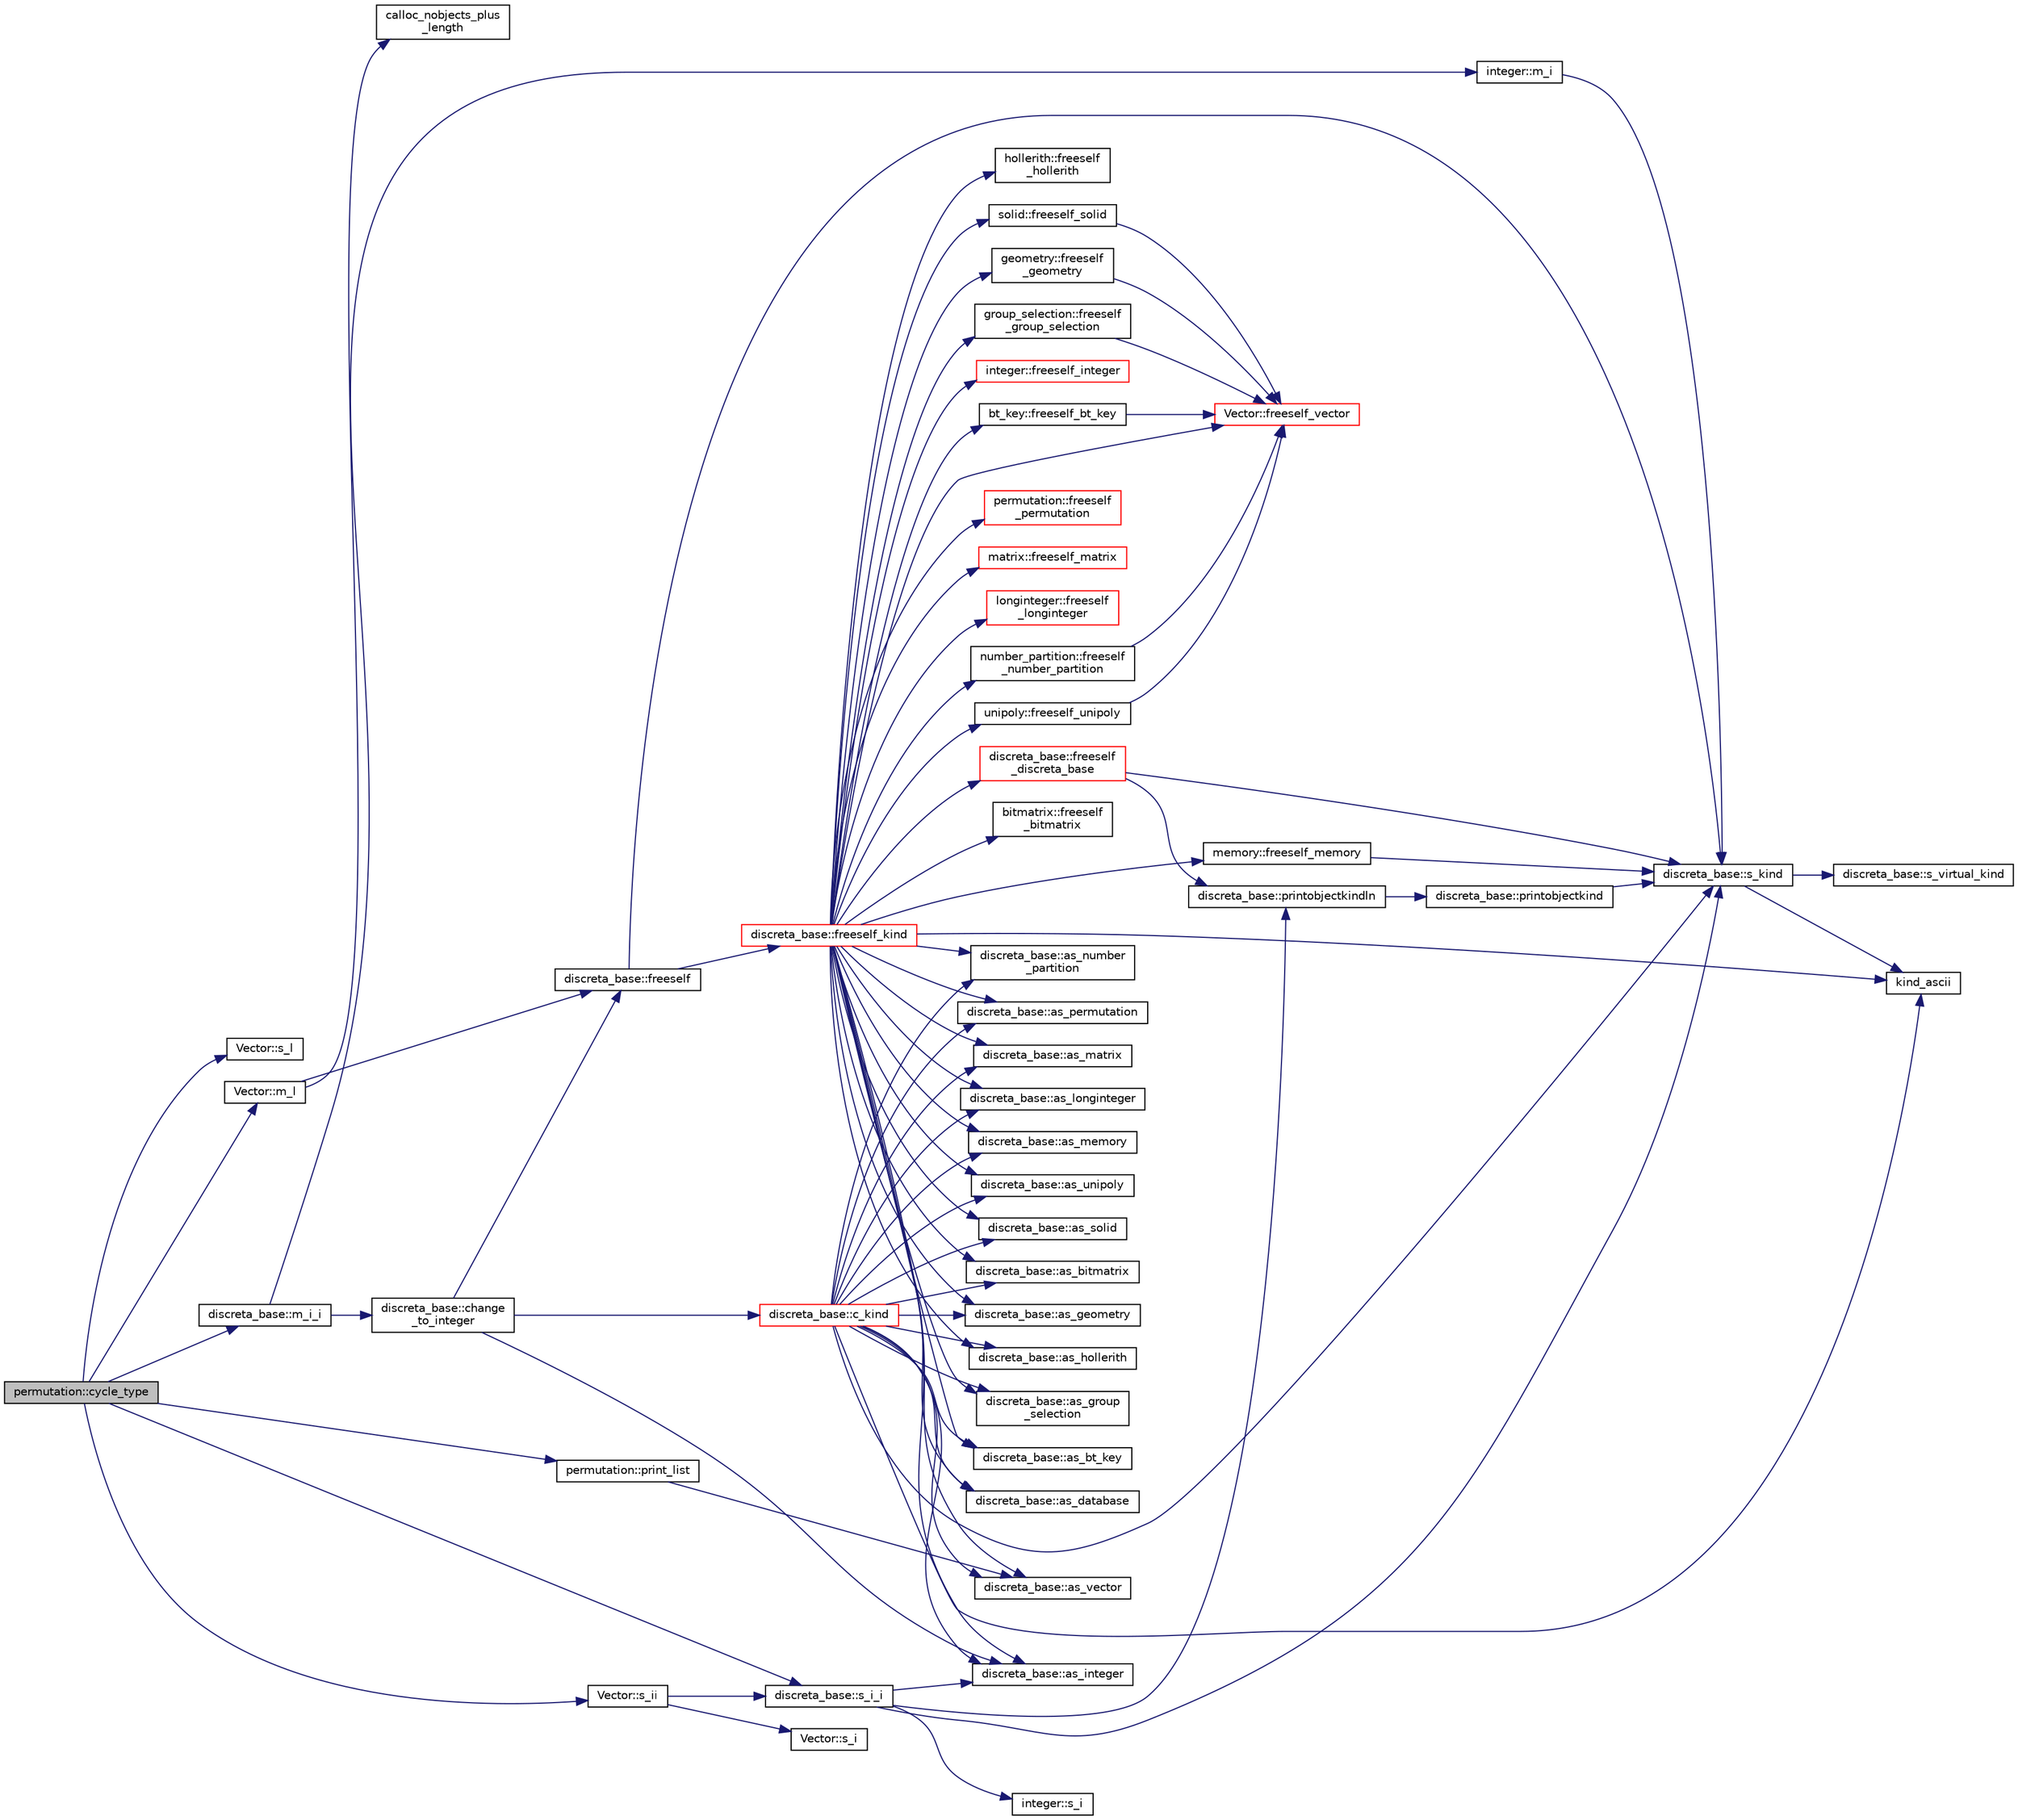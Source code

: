 digraph "permutation::cycle_type"
{
  edge [fontname="Helvetica",fontsize="10",labelfontname="Helvetica",labelfontsize="10"];
  node [fontname="Helvetica",fontsize="10",shape=record];
  rankdir="LR";
  Node609 [label="permutation::cycle_type",height=0.2,width=0.4,color="black", fillcolor="grey75", style="filled", fontcolor="black"];
  Node609 -> Node610 [color="midnightblue",fontsize="10",style="solid",fontname="Helvetica"];
  Node610 [label="Vector::s_l",height=0.2,width=0.4,color="black", fillcolor="white", style="filled",URL="$d5/db2/class_vector.html#ad2dc082288f858d22a528832289e0704"];
  Node609 -> Node611 [color="midnightblue",fontsize="10",style="solid",fontname="Helvetica"];
  Node611 [label="Vector::m_l",height=0.2,width=0.4,color="black", fillcolor="white", style="filled",URL="$d5/db2/class_vector.html#a00f5520c2a6b4f5282a1a8bcf8ea74eb"];
  Node611 -> Node612 [color="midnightblue",fontsize="10",style="solid",fontname="Helvetica"];
  Node612 [label="discreta_base::freeself",height=0.2,width=0.4,color="black", fillcolor="white", style="filled",URL="$d7/d71/classdiscreta__base.html#a9a3c9501a562293b5667c11b9174d6e5"];
  Node612 -> Node613 [color="midnightblue",fontsize="10",style="solid",fontname="Helvetica"];
  Node613 [label="discreta_base::freeself_kind",height=0.2,width=0.4,color="red", fillcolor="white", style="filled",URL="$d7/d71/classdiscreta__base.html#a63a23ada2165b3838fab719ed458cec8"];
  Node613 -> Node614 [color="midnightblue",fontsize="10",style="solid",fontname="Helvetica"];
  Node614 [label="discreta_base::freeself\l_discreta_base",height=0.2,width=0.4,color="red", fillcolor="white", style="filled",URL="$d7/d71/classdiscreta__base.html#a8b1ec2cee4566034441e066dc2c027db"];
  Node614 -> Node615 [color="midnightblue",fontsize="10",style="solid",fontname="Helvetica"];
  Node615 [label="discreta_base::s_kind",height=0.2,width=0.4,color="black", fillcolor="white", style="filled",URL="$d7/d71/classdiscreta__base.html#a8a830025c74adbbc3362418a7c2ba157"];
  Node615 -> Node616 [color="midnightblue",fontsize="10",style="solid",fontname="Helvetica"];
  Node616 [label="discreta_base::s_virtual_kind",height=0.2,width=0.4,color="black", fillcolor="white", style="filled",URL="$d7/d71/classdiscreta__base.html#a52778a6d6943a468be083d0785d418fb"];
  Node615 -> Node617 [color="midnightblue",fontsize="10",style="solid",fontname="Helvetica"];
  Node617 [label="kind_ascii",height=0.2,width=0.4,color="black", fillcolor="white", style="filled",URL="$d9/d60/discreta_8h.html#ad0ce825a9f29bc6cec27e1b64cfe27bf"];
  Node614 -> Node618 [color="midnightblue",fontsize="10",style="solid",fontname="Helvetica"];
  Node618 [label="discreta_base::printobjectkindln",height=0.2,width=0.4,color="black", fillcolor="white", style="filled",URL="$d7/d71/classdiscreta__base.html#a677ccc8f392ebedde05e453f8cf59559"];
  Node618 -> Node619 [color="midnightblue",fontsize="10",style="solid",fontname="Helvetica"];
  Node619 [label="discreta_base::printobjectkind",height=0.2,width=0.4,color="black", fillcolor="white", style="filled",URL="$d7/d71/classdiscreta__base.html#aa75a1314aa706909b029664944904231"];
  Node619 -> Node615 [color="midnightblue",fontsize="10",style="solid",fontname="Helvetica"];
  Node613 -> Node621 [color="midnightblue",fontsize="10",style="solid",fontname="Helvetica"];
  Node621 [label="discreta_base::as_integer",height=0.2,width=0.4,color="black", fillcolor="white", style="filled",URL="$d7/d71/classdiscreta__base.html#a00d7691eaf874fd283d942692fe8dd26"];
  Node613 -> Node622 [color="midnightblue",fontsize="10",style="solid",fontname="Helvetica"];
  Node622 [label="integer::freeself_integer",height=0.2,width=0.4,color="red", fillcolor="white", style="filled",URL="$d0/de5/classinteger.html#a02eb557612c9db1820dd75a77151edc0"];
  Node613 -> Node623 [color="midnightblue",fontsize="10",style="solid",fontname="Helvetica"];
  Node623 [label="discreta_base::as_vector",height=0.2,width=0.4,color="black", fillcolor="white", style="filled",URL="$d7/d71/classdiscreta__base.html#a7bdd6cae39c380b128ee9e17e42cf020"];
  Node613 -> Node624 [color="midnightblue",fontsize="10",style="solid",fontname="Helvetica"];
  Node624 [label="Vector::freeself_vector",height=0.2,width=0.4,color="red", fillcolor="white", style="filled",URL="$d5/db2/class_vector.html#ad55c58937ca8fb342247a2c0fb572d20"];
  Node613 -> Node626 [color="midnightblue",fontsize="10",style="solid",fontname="Helvetica"];
  Node626 [label="discreta_base::as_number\l_partition",height=0.2,width=0.4,color="black", fillcolor="white", style="filled",URL="$d7/d71/classdiscreta__base.html#a307aa09de0e925d46697707968ffab00"];
  Node613 -> Node627 [color="midnightblue",fontsize="10",style="solid",fontname="Helvetica"];
  Node627 [label="number_partition::freeself\l_number_partition",height=0.2,width=0.4,color="black", fillcolor="white", style="filled",URL="$df/d50/classnumber__partition.html#aa74111c1c8cd218b654e7b7c1ca42eb5"];
  Node627 -> Node624 [color="midnightblue",fontsize="10",style="solid",fontname="Helvetica"];
  Node613 -> Node628 [color="midnightblue",fontsize="10",style="solid",fontname="Helvetica"];
  Node628 [label="discreta_base::as_permutation",height=0.2,width=0.4,color="black", fillcolor="white", style="filled",URL="$d7/d71/classdiscreta__base.html#aa4e72f36a82984239b12ae831e131098"];
  Node613 -> Node629 [color="midnightblue",fontsize="10",style="solid",fontname="Helvetica"];
  Node629 [label="permutation::freeself\l_permutation",height=0.2,width=0.4,color="red", fillcolor="white", style="filled",URL="$d0/d08/classpermutation.html#a1f86343fa765d71c976d79e5ce372c12"];
  Node613 -> Node630 [color="midnightblue",fontsize="10",style="solid",fontname="Helvetica"];
  Node630 [label="discreta_base::as_matrix",height=0.2,width=0.4,color="black", fillcolor="white", style="filled",URL="$d7/d71/classdiscreta__base.html#ae4d7f56d917a4707b838fbffde6467ff"];
  Node613 -> Node631 [color="midnightblue",fontsize="10",style="solid",fontname="Helvetica"];
  Node631 [label="matrix::freeself_matrix",height=0.2,width=0.4,color="red", fillcolor="white", style="filled",URL="$d1/d8d/classmatrix.html#ab47d61820499f35c15bf82fb6a3b9bd1"];
  Node613 -> Node633 [color="midnightblue",fontsize="10",style="solid",fontname="Helvetica"];
  Node633 [label="discreta_base::as_longinteger",height=0.2,width=0.4,color="black", fillcolor="white", style="filled",URL="$d7/d71/classdiscreta__base.html#a20a094639eb711b10c8694c51937f7cd"];
  Node613 -> Node634 [color="midnightblue",fontsize="10",style="solid",fontname="Helvetica"];
  Node634 [label="longinteger::freeself\l_longinteger",height=0.2,width=0.4,color="red", fillcolor="white", style="filled",URL="$d3/d71/classlonginteger.html#a82006f4b7c6bf897de0387497e16c219"];
  Node613 -> Node636 [color="midnightblue",fontsize="10",style="solid",fontname="Helvetica"];
  Node636 [label="discreta_base::as_memory",height=0.2,width=0.4,color="black", fillcolor="white", style="filled",URL="$d7/d71/classdiscreta__base.html#ad94b2d7dce0cd4fa22db57f6e79c4bd2"];
  Node613 -> Node637 [color="midnightblue",fontsize="10",style="solid",fontname="Helvetica"];
  Node637 [label="memory::freeself_memory",height=0.2,width=0.4,color="black", fillcolor="white", style="filled",URL="$d8/d99/classmemory.html#a19366f9105d79a0e818cc19255d7ef4f"];
  Node637 -> Node615 [color="midnightblue",fontsize="10",style="solid",fontname="Helvetica"];
  Node613 -> Node638 [color="midnightblue",fontsize="10",style="solid",fontname="Helvetica"];
  Node638 [label="discreta_base::as_unipoly",height=0.2,width=0.4,color="black", fillcolor="white", style="filled",URL="$d7/d71/classdiscreta__base.html#ad50d8027f039fe5c2478cddb243adc9d"];
  Node613 -> Node639 [color="midnightblue",fontsize="10",style="solid",fontname="Helvetica"];
  Node639 [label="unipoly::freeself_unipoly",height=0.2,width=0.4,color="black", fillcolor="white", style="filled",URL="$d1/d89/classunipoly.html#aad315db6c6adb555a0c63877aab7d27e"];
  Node639 -> Node624 [color="midnightblue",fontsize="10",style="solid",fontname="Helvetica"];
  Node613 -> Node640 [color="midnightblue",fontsize="10",style="solid",fontname="Helvetica"];
  Node640 [label="discreta_base::as_solid",height=0.2,width=0.4,color="black", fillcolor="white", style="filled",URL="$d7/d71/classdiscreta__base.html#a1fc5f2b85ec97ab0a69dd64903c970a5"];
  Node613 -> Node641 [color="midnightblue",fontsize="10",style="solid",fontname="Helvetica"];
  Node641 [label="solid::freeself_solid",height=0.2,width=0.4,color="black", fillcolor="white", style="filled",URL="$d8/def/classsolid.html#a84c2f0abd7b24b1cf2ccefa9c99567fe"];
  Node641 -> Node624 [color="midnightblue",fontsize="10",style="solid",fontname="Helvetica"];
  Node613 -> Node642 [color="midnightblue",fontsize="10",style="solid",fontname="Helvetica"];
  Node642 [label="discreta_base::as_bitmatrix",height=0.2,width=0.4,color="black", fillcolor="white", style="filled",URL="$d7/d71/classdiscreta__base.html#a071ad54ea8ef6c9d1d15f532e5a76df6"];
  Node613 -> Node643 [color="midnightblue",fontsize="10",style="solid",fontname="Helvetica"];
  Node643 [label="bitmatrix::freeself\l_bitmatrix",height=0.2,width=0.4,color="black", fillcolor="white", style="filled",URL="$de/dc8/classbitmatrix.html#a4b84eed56a244df63819eae6b7ba1eff"];
  Node613 -> Node644 [color="midnightblue",fontsize="10",style="solid",fontname="Helvetica"];
  Node644 [label="discreta_base::as_geometry",height=0.2,width=0.4,color="black", fillcolor="white", style="filled",URL="$d7/d71/classdiscreta__base.html#a38fc7b4cdd830703e9d87354b79bc5c8"];
  Node613 -> Node645 [color="midnightblue",fontsize="10",style="solid",fontname="Helvetica"];
  Node645 [label="geometry::freeself\l_geometry",height=0.2,width=0.4,color="black", fillcolor="white", style="filled",URL="$da/d44/classgeometry.html#a504b1b52d24b4ae00d9fd0b7838b57e6"];
  Node645 -> Node624 [color="midnightblue",fontsize="10",style="solid",fontname="Helvetica"];
  Node613 -> Node646 [color="midnightblue",fontsize="10",style="solid",fontname="Helvetica"];
  Node646 [label="discreta_base::as_hollerith",height=0.2,width=0.4,color="black", fillcolor="white", style="filled",URL="$d7/d71/classdiscreta__base.html#a3e66f82711f314710107e2f29e589690"];
  Node613 -> Node647 [color="midnightblue",fontsize="10",style="solid",fontname="Helvetica"];
  Node647 [label="hollerith::freeself\l_hollerith",height=0.2,width=0.4,color="black", fillcolor="white", style="filled",URL="$d8/d99/classhollerith.html#a240d1b30780c9e09323d0b3ad5e2d1f7"];
  Node613 -> Node648 [color="midnightblue",fontsize="10",style="solid",fontname="Helvetica"];
  Node648 [label="discreta_base::as_group\l_selection",height=0.2,width=0.4,color="black", fillcolor="white", style="filled",URL="$d7/d71/classdiscreta__base.html#aae1bac4883c567718bef9fb610abbdc8"];
  Node613 -> Node649 [color="midnightblue",fontsize="10",style="solid",fontname="Helvetica"];
  Node649 [label="group_selection::freeself\l_group_selection",height=0.2,width=0.4,color="black", fillcolor="white", style="filled",URL="$d6/db0/classgroup__selection.html#a778b1a466858bf7f90516eeba1795798"];
  Node649 -> Node624 [color="midnightblue",fontsize="10",style="solid",fontname="Helvetica"];
  Node613 -> Node650 [color="midnightblue",fontsize="10",style="solid",fontname="Helvetica"];
  Node650 [label="discreta_base::as_bt_key",height=0.2,width=0.4,color="black", fillcolor="white", style="filled",URL="$d7/d71/classdiscreta__base.html#a2734c6e08dca17cf6588bd5064ec1b9f"];
  Node613 -> Node651 [color="midnightblue",fontsize="10",style="solid",fontname="Helvetica"];
  Node651 [label="bt_key::freeself_bt_key",height=0.2,width=0.4,color="black", fillcolor="white", style="filled",URL="$d1/de5/classbt__key.html#aad1f5a9b943d3ae072f1d09a9bb126c6"];
  Node651 -> Node624 [color="midnightblue",fontsize="10",style="solid",fontname="Helvetica"];
  Node613 -> Node652 [color="midnightblue",fontsize="10",style="solid",fontname="Helvetica"];
  Node652 [label="discreta_base::as_database",height=0.2,width=0.4,color="black", fillcolor="white", style="filled",URL="$d7/d71/classdiscreta__base.html#ab055d39d58210a2b03ba3d33703b09a9"];
  Node613 -> Node617 [color="midnightblue",fontsize="10",style="solid",fontname="Helvetica"];
  Node612 -> Node615 [color="midnightblue",fontsize="10",style="solid",fontname="Helvetica"];
  Node611 -> Node660 [color="midnightblue",fontsize="10",style="solid",fontname="Helvetica"];
  Node660 [label="calloc_nobjects_plus\l_length",height=0.2,width=0.4,color="black", fillcolor="white", style="filled",URL="$d9/d60/discreta_8h.html#a71599d54c8c17dfa065a363f5cdd0aa4"];
  Node609 -> Node661 [color="midnightblue",fontsize="10",style="solid",fontname="Helvetica"];
  Node661 [label="discreta_base::m_i_i",height=0.2,width=0.4,color="black", fillcolor="white", style="filled",URL="$d7/d71/classdiscreta__base.html#aa231464a9d4bc233f66608021c9ad997"];
  Node661 -> Node662 [color="midnightblue",fontsize="10",style="solid",fontname="Helvetica"];
  Node662 [label="discreta_base::change\l_to_integer",height=0.2,width=0.4,color="black", fillcolor="white", style="filled",URL="$d7/d71/classdiscreta__base.html#a58a5a5bd8f8e6f2dd7b4483b66dc7bb9"];
  Node662 -> Node612 [color="midnightblue",fontsize="10",style="solid",fontname="Helvetica"];
  Node662 -> Node663 [color="midnightblue",fontsize="10",style="solid",fontname="Helvetica"];
  Node663 [label="discreta_base::c_kind",height=0.2,width=0.4,color="red", fillcolor="white", style="filled",URL="$d7/d71/classdiscreta__base.html#adc2ff61589c2d083688e7a43f333cb62"];
  Node663 -> Node621 [color="midnightblue",fontsize="10",style="solid",fontname="Helvetica"];
  Node663 -> Node623 [color="midnightblue",fontsize="10",style="solid",fontname="Helvetica"];
  Node663 -> Node626 [color="midnightblue",fontsize="10",style="solid",fontname="Helvetica"];
  Node663 -> Node628 [color="midnightblue",fontsize="10",style="solid",fontname="Helvetica"];
  Node663 -> Node630 [color="midnightblue",fontsize="10",style="solid",fontname="Helvetica"];
  Node663 -> Node633 [color="midnightblue",fontsize="10",style="solid",fontname="Helvetica"];
  Node663 -> Node636 [color="midnightblue",fontsize="10",style="solid",fontname="Helvetica"];
  Node663 -> Node638 [color="midnightblue",fontsize="10",style="solid",fontname="Helvetica"];
  Node663 -> Node640 [color="midnightblue",fontsize="10",style="solid",fontname="Helvetica"];
  Node663 -> Node642 [color="midnightblue",fontsize="10",style="solid",fontname="Helvetica"];
  Node663 -> Node644 [color="midnightblue",fontsize="10",style="solid",fontname="Helvetica"];
  Node663 -> Node646 [color="midnightblue",fontsize="10",style="solid",fontname="Helvetica"];
  Node663 -> Node648 [color="midnightblue",fontsize="10",style="solid",fontname="Helvetica"];
  Node663 -> Node650 [color="midnightblue",fontsize="10",style="solid",fontname="Helvetica"];
  Node663 -> Node652 [color="midnightblue",fontsize="10",style="solid",fontname="Helvetica"];
  Node663 -> Node617 [color="midnightblue",fontsize="10",style="solid",fontname="Helvetica"];
  Node663 -> Node615 [color="midnightblue",fontsize="10",style="solid",fontname="Helvetica"];
  Node662 -> Node621 [color="midnightblue",fontsize="10",style="solid",fontname="Helvetica"];
  Node661 -> Node686 [color="midnightblue",fontsize="10",style="solid",fontname="Helvetica"];
  Node686 [label="integer::m_i",height=0.2,width=0.4,color="black", fillcolor="white", style="filled",URL="$d0/de5/classinteger.html#a869091f0a0f35f5354c8c4a70250e8a9"];
  Node686 -> Node615 [color="midnightblue",fontsize="10",style="solid",fontname="Helvetica"];
  Node609 -> Node687 [color="midnightblue",fontsize="10",style="solid",fontname="Helvetica"];
  Node687 [label="discreta_base::s_i_i",height=0.2,width=0.4,color="black", fillcolor="white", style="filled",URL="$d7/d71/classdiscreta__base.html#aadb92c01fbe69b3034b0214b33fbc735"];
  Node687 -> Node615 [color="midnightblue",fontsize="10",style="solid",fontname="Helvetica"];
  Node687 -> Node618 [color="midnightblue",fontsize="10",style="solid",fontname="Helvetica"];
  Node687 -> Node621 [color="midnightblue",fontsize="10",style="solid",fontname="Helvetica"];
  Node687 -> Node688 [color="midnightblue",fontsize="10",style="solid",fontname="Helvetica"];
  Node688 [label="integer::s_i",height=0.2,width=0.4,color="black", fillcolor="white", style="filled",URL="$d0/de5/classinteger.html#adf28e9f94d4c844adaa950deeb80b904"];
  Node609 -> Node689 [color="midnightblue",fontsize="10",style="solid",fontname="Helvetica"];
  Node689 [label="Vector::s_ii",height=0.2,width=0.4,color="black", fillcolor="white", style="filled",URL="$d5/db2/class_vector.html#a75d4942cc7b9794717b4846c10520db8"];
  Node689 -> Node680 [color="midnightblue",fontsize="10",style="solid",fontname="Helvetica"];
  Node680 [label="Vector::s_i",height=0.2,width=0.4,color="black", fillcolor="white", style="filled",URL="$d5/db2/class_vector.html#a1c4fe1752523df8119f70dd550244871"];
  Node689 -> Node687 [color="midnightblue",fontsize="10",style="solid",fontname="Helvetica"];
  Node609 -> Node690 [color="midnightblue",fontsize="10",style="solid",fontname="Helvetica"];
  Node690 [label="permutation::print_list",height=0.2,width=0.4,color="black", fillcolor="white", style="filled",URL="$d0/d08/classpermutation.html#a1732236cf59bbcaab008473f4917db3e"];
  Node690 -> Node623 [color="midnightblue",fontsize="10",style="solid",fontname="Helvetica"];
}
